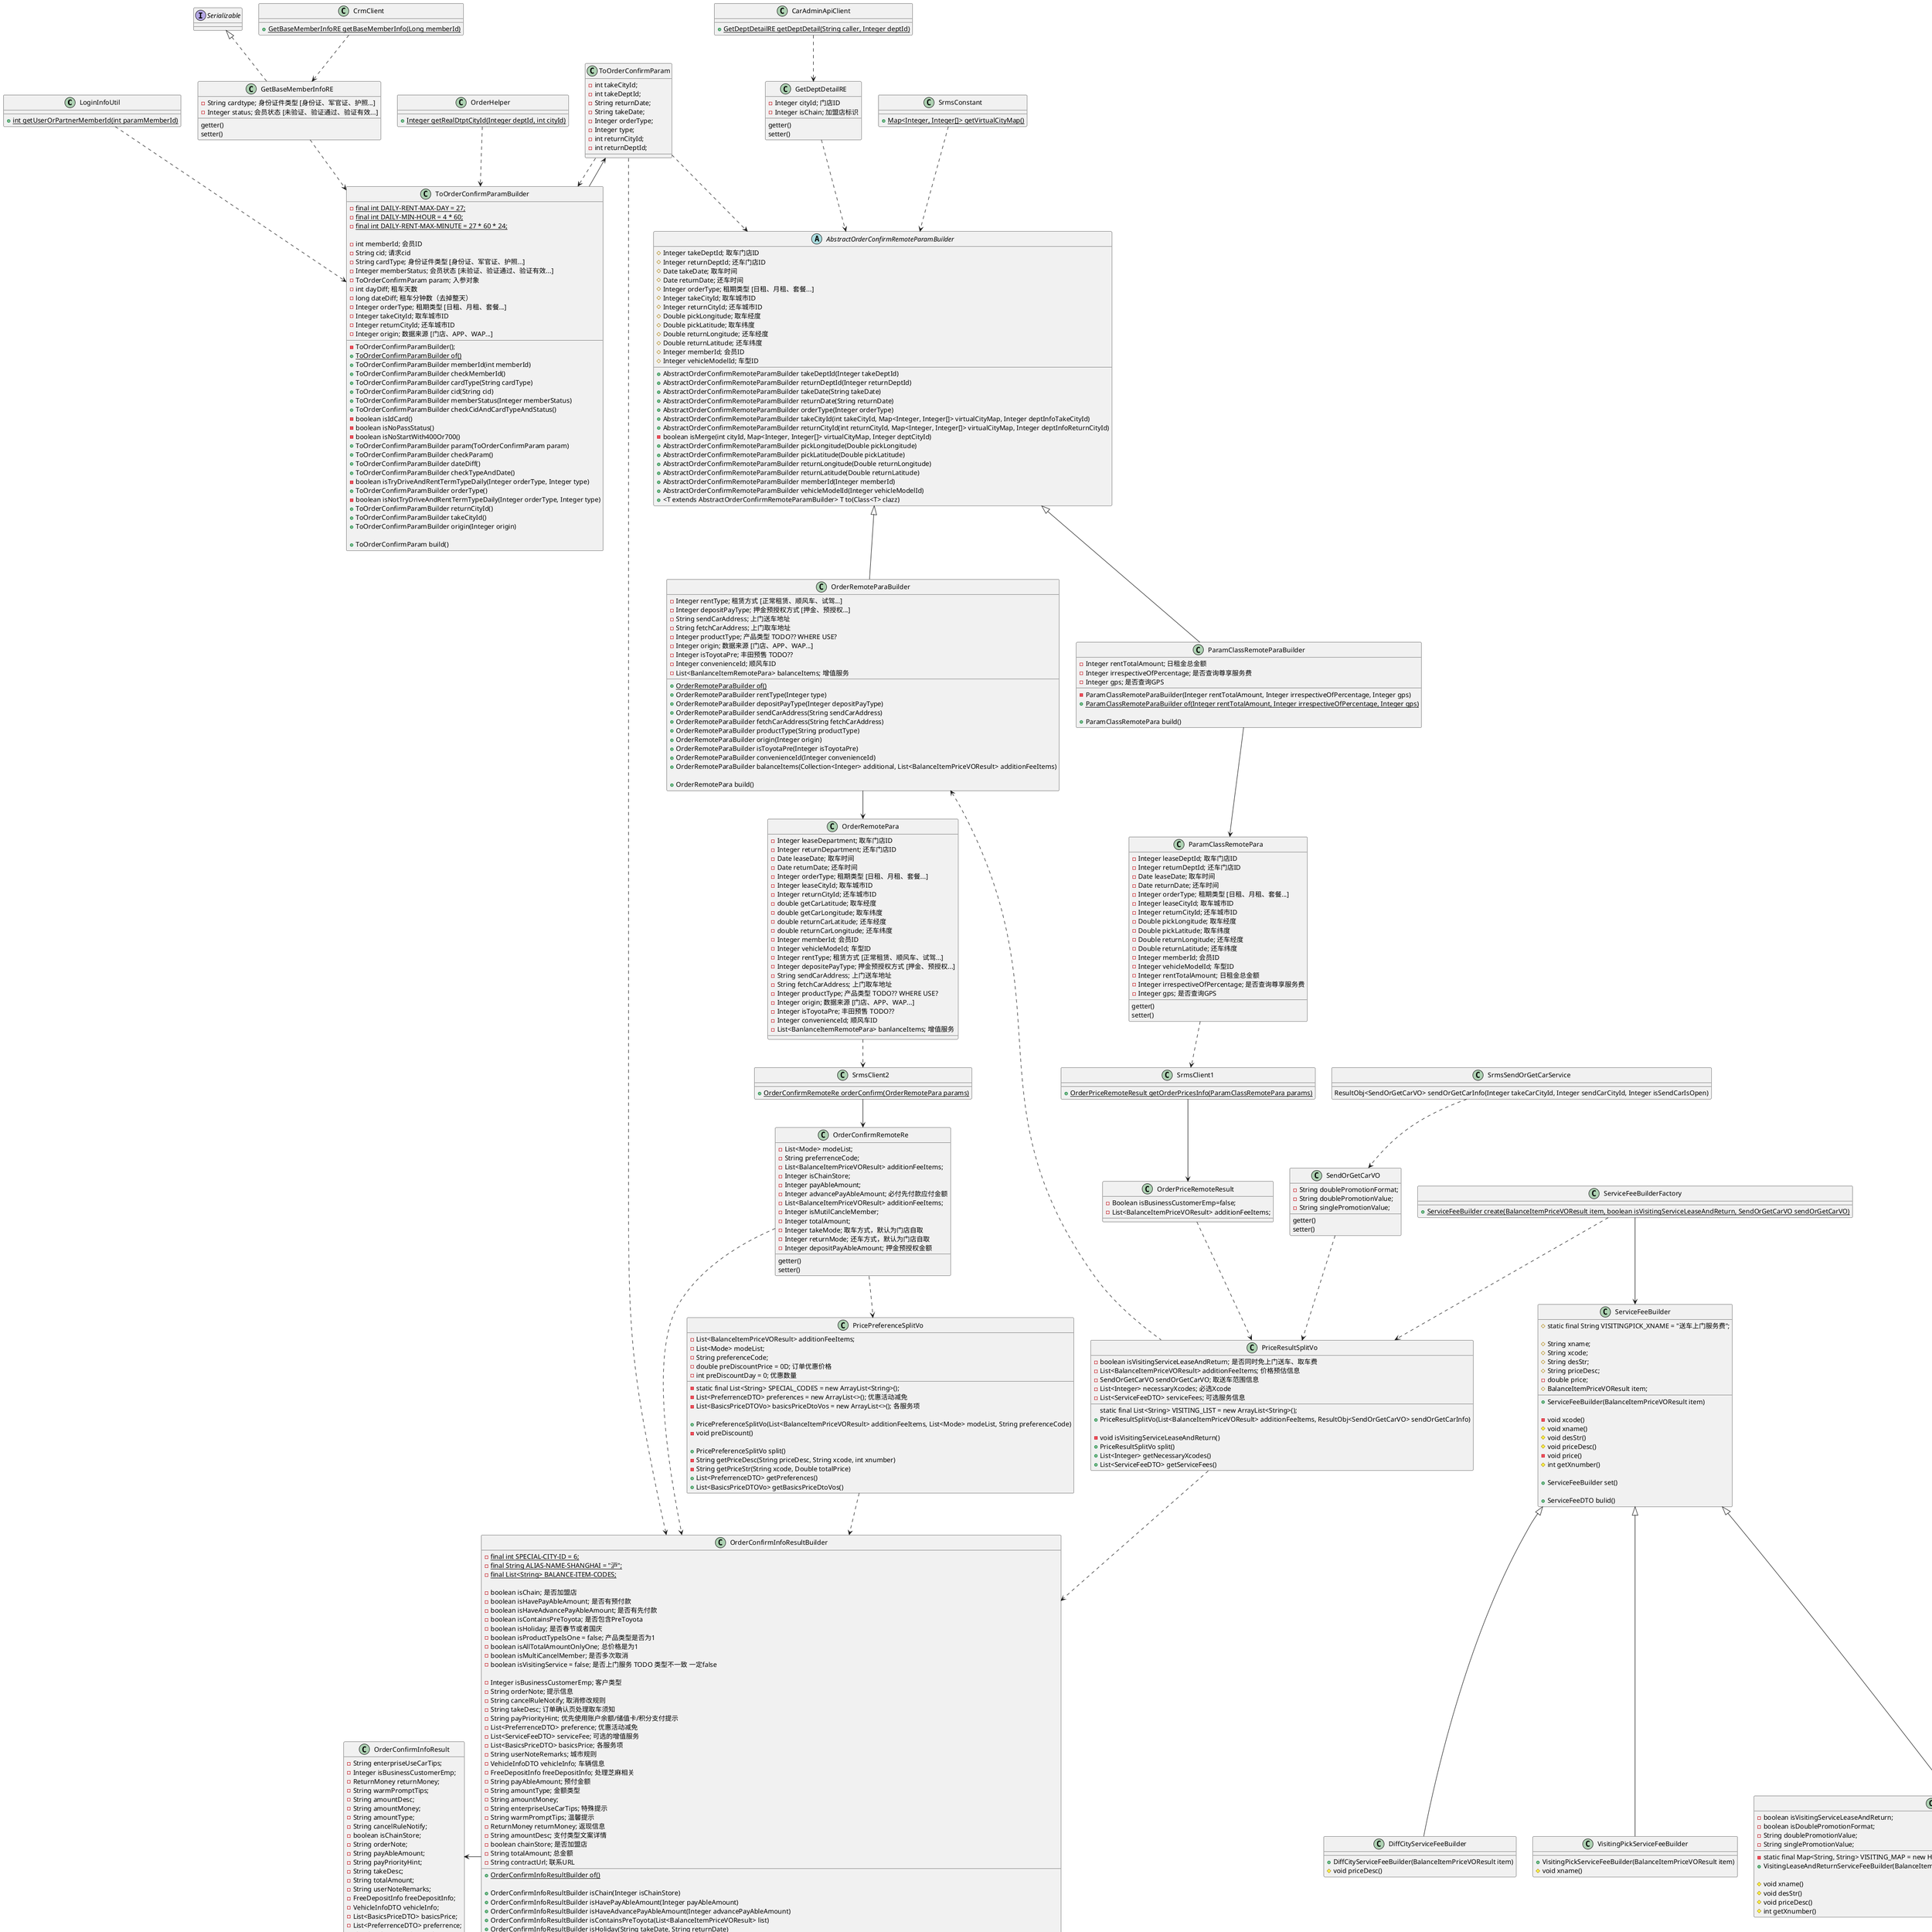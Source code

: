 @startuml

class LoginInfoUtil {
    + {static} int getUserOrPartnerMemberId(int paramMemberId)
}

class GetBaseMemberInfoRE implements Serializable {
    - String cardtype; 身份证件类型 [身份证、军官证、护照...]
    - Integer status; 会员状态 [未验证、验证通过、验证有效...]
    getter()
    setter()
}

class CrmClient {
    + {static} GetBaseMemberInfoRE getBaseMemberInfo(Long memberId)
}
class OrderHelper {
    + {static} Integer getRealDtptCityId(Integer deptId, int cityId)
}

class ToOrderConfirmParamBuilder {

    - {static} final int DAILY-RENT-MAX-DAY = 27;
    - {static} final int DAILY-MIN-HOUR = 4 * 60;
    - {static} final int DAILY-RENT-MAX-MINUTE = 27 * 60 * 24;

    - int memberId; 会员ID
    - String cid; 请求cid
    - String cardType; 身份证件类型 [身份证、军官证、护照...]
    - Integer memberStatus; 会员状态 [未验证、验证通过、验证有效...]
    - ToOrderConfirmParam param; 入参对象
    - int dayDiff; 租车天数
    - long dateDiff; 租车分钟数（去掉整天）
    - Integer orderType; 租期类型 [日租、月租、套餐...]
    - Integer takeCityId; 取车城市ID
    - Integer returnCityId; 还车城市ID
    - Integer origin; 数据来源 [门店、APP、WAP...]

    - ToOrderConfirmParamBuilder();
    + {static} ToOrderConfirmParamBuilder of()
    + ToOrderConfirmParamBuilder memberId(int memberId)
    + ToOrderConfirmParamBuilder checkMemberId()
    + ToOrderConfirmParamBuilder cardType(String cardType)
    + ToOrderConfirmParamBuilder cid(String cid)
    + ToOrderConfirmParamBuilder memberStatus(Integer memberStatus)
    + ToOrderConfirmParamBuilder checkCidAndCardTypeAndStatus()
    - boolean isIdCard()
    - boolean isNoPassStatus()
    - boolean isNoStartWith400Or700()
    + ToOrderConfirmParamBuilder param(ToOrderConfirmParam param)
    + ToOrderConfirmParamBuilder checkParam()
    + ToOrderConfirmParamBuilder dateDiff()
    + ToOrderConfirmParamBuilder checkTypeAndDate()
    - boolean isTryDriveAndRentTermTypeDaily(Integer orderType, Integer type)
    + ToOrderConfirmParamBuilder orderType()
    - boolean isNotTryDriveAndRentTermTypeDaily(Integer orderType, Integer type)
    + ToOrderConfirmParamBuilder returnCityId()
    + ToOrderConfirmParamBuilder takeCityId()
    + ToOrderConfirmParamBuilder origin(Integer origin)

    + ToOrderConfirmParam build()
}

class ToOrderConfirmParam {
    - int takeCityId;
    - int takeDeptId;
    - String returnDate;
    - String takeDate;
    - Integer orderType;
    - Integer type;
    - int returnCityId;
    - int returnDeptId;
}

CrmClient ..> GetBaseMemberInfoRE
LoginInfoUtil ..> ToOrderConfirmParamBuilder
GetBaseMemberInfoRE ..> ToOrderConfirmParamBuilder
OrderHelper ..> ToOrderConfirmParamBuilder
ToOrderConfirmParam ..> ToOrderConfirmParamBuilder

ToOrderConfirmParamBuilder --> ToOrderConfirmParam

class CarAdminApiClient {
    + {static} GetDeptDetailRE getDeptDetail(String caller, Integer deptId)
}

class GetDeptDetailRE {
    - Integer cityId; 门店ID
    - Integer isChain; 加盟店标识
    getter()
    setter()
}

class SrmsConstant {
    + {static} Map<Integer, Integer[]> getVirtualCityMap()
}

abstract class AbstractOrderConfirmRemoteParamBuilder {
    # Integer takeDeptId; 取车门店ID
    # Integer returnDeptId; 还车门店ID
    # Date takeDate; 取车时间
    # Date returnDate; 还车时间
    # Integer orderType; 租期类型 [日租、月租、套餐...]
    # Integer takeCityId; 取车城市ID
    # Integer returnCityId; 还车城市ID
    # Double pickLongitude; 取车经度
    # Double pickLatitude; 取车纬度
    # Double returnLongitude; 还车经度
    # Double returnLatitude; 还车纬度
    # Integer memberId; 会员ID
    # Integer vehicleModelId; 车型ID

    + AbstractOrderConfirmRemoteParamBuilder takeDeptId(Integer takeDeptId)
    + AbstractOrderConfirmRemoteParamBuilder returnDeptId(Integer returnDeptId)
    + AbstractOrderConfirmRemoteParamBuilder takeDate(String takeDate)
    + AbstractOrderConfirmRemoteParamBuilder returnDate(String returnDate)
    + AbstractOrderConfirmRemoteParamBuilder orderType(Integer orderType)
    + AbstractOrderConfirmRemoteParamBuilder takeCityId(int takeCityId, Map<Integer, Integer[]> virtualCityMap, Integer deptInfoTakeCityId)
    + AbstractOrderConfirmRemoteParamBuilder returnCityId(int returnCityId, Map<Integer, Integer[]> virtualCityMap, Integer deptInfoReturnCityId)
    - boolean isMerge(int cityId, Map<Integer, Integer[]> virtualCityMap, Integer deptCityId)
    + AbstractOrderConfirmRemoteParamBuilder pickLongitude(Double pickLongitude)
    + AbstractOrderConfirmRemoteParamBuilder pickLatitude(Double pickLatitude)
    + AbstractOrderConfirmRemoteParamBuilder returnLongitude(Double returnLongitude)
    + AbstractOrderConfirmRemoteParamBuilder returnLatitude(Double returnLatitude)
    + AbstractOrderConfirmRemoteParamBuilder memberId(Integer memberId)
    + AbstractOrderConfirmRemoteParamBuilder vehicleModelId(Integer vehicleModelId)
    + <T extends AbstractOrderConfirmRemoteParamBuilder> T to(Class<T> clazz)
}

CarAdminApiClient ..> GetDeptDetailRE
GetDeptDetailRE ..> AbstractOrderConfirmRemoteParamBuilder
SrmsConstant ..> AbstractOrderConfirmRemoteParamBuilder
ToOrderConfirmParam ..> AbstractOrderConfirmRemoteParamBuilder

class OrderRemoteParaBuilder extends AbstractOrderConfirmRemoteParamBuilder{
    - Integer rentType; 租赁方式 [正常租赁、顺风车、试驾...]
    - Integer depositPayType; 押金预授权方式 [押金、预授权...]
    - String sendCarAddress; 上门送车地址
    - String fetchCarAddress; 上门取车地址
    - Integer productType; 产品类型 TODO?? WHERE USE?
    - Integer origin; 数据来源 [门店、APP、WAP...]
    - Integer isToyotaPre; 丰田预售 TODO??
    - Integer convenienceId; 顺风车ID
    - List<BanlanceItemRemotePara> balanceItems; 增值服务

    + {static} OrderRemoteParaBuilder of()
    + OrderRemoteParaBuilder rentType(Integer type)
    + OrderRemoteParaBuilder depositPayType(Integer depositPayType)
    + OrderRemoteParaBuilder sendCarAddress(String sendCarAddress)
    + OrderRemoteParaBuilder fetchCarAddress(String fetchCarAddress)
    + OrderRemoteParaBuilder productType(String productType)
    + OrderRemoteParaBuilder origin(Integer origin)
    + OrderRemoteParaBuilder isToyotaPre(Integer isToyotaPre)
    + OrderRemoteParaBuilder convenienceId(Integer convenienceId)
    + OrderRemoteParaBuilder balanceItems(Collection<Integer> additional, List<BalanceItemPriceVOResult> additionFeeItems)

    + OrderRemotePara build()
}

class ParamClassRemoteParaBuilder extends AbstractOrderConfirmRemoteParamBuilder {
    - Integer rentTotalAmount; 日租金总金额
    - Integer irrespectiveOfPercentage; 是否查询尊享服务费
    - Integer gps; 是否查询GPS

    - ParamClassRemoteParaBuilder(Integer rentTotalAmount, Integer irrespectiveOfPercentage, Integer gps)
    + {static} ParamClassRemoteParaBuilder of(Integer rentTotalAmount, Integer irrespectiveOfPercentage, Integer gps)

    + ParamClassRemotePara build()
}

class ParamClassRemotePara {
    - Integer leaseDeptId; 取车门店ID
    - Integer returnDeptId; 还车门店ID
    - Date leaseDate; 取车时间
    - Date returnDate; 还车时间
    - Integer orderType; 租期类型 [日租、月租、套餐...]
    - Integer leaseCityId; 取车城市ID
    - Integer returnCityId; 还车城市ID
    - Double pickLongitude; 取车经度
    - Double pickLatitude; 取车纬度
    - Double returnLongitude; 还车经度
    - Double returnLatitude; 还车纬度
    - Integer memberId; 会员ID
    - Integer vehicleModelId; 车型ID
    - Integer rentTotalAmount; 日租金总金额
    - Integer irrespectiveOfPercentage; 是否查询尊享服务费
    - Integer gps; 是否查询GPS
    getter()
    setter()
}

class OrderRemotePara {
    - Integer leaseDepartment; 取车门店ID
    - Integer returnDepartment; 还车门店ID
    - Date leaseDate; 取车时间
    - Date returnDate; 还车时间
    - Integer orderType; 租期类型 [日租、月租、套餐...]
    - Integer leaseCityId; 取车城市ID
    - Integer returnCityId; 还车城市ID
    - double getCarLatitude; 取车经度
    - double getCarLongitude; 取车纬度
    - double returnCarLatitude; 还车经度
    - double returnCarLongitude; 还车纬度
    - Integer memberId; 会员ID
    - Integer vehicleModeId; 车型ID
    - Integer rentType; 租赁方式 [正常租赁、顺风车、试驾...]
    - Integer depositePayType; 押金预授权方式 [押金、预授权...]
    - String sendCarAddress; 上门送车地址
    - String fetchCarAddress; 上门取车地址
    - Integer productType; 产品类型 TODO?? WHERE USE?
    - Integer origin; 数据来源 [门店、APP、WAP...]
    - Integer isToyotaPre; 丰田预售 TODO??
    - Integer convenienceId; 顺风车ID
    - List<BanlanceItemRemotePara> banlanceItems; 增值服务
}

ParamClassRemoteParaBuilder --> ParamClassRemotePara
OrderRemoteParaBuilder --> OrderRemotePara

class SrmsClient1 {
    + {static} OrderPriceRemoteResult getOrderPricesInfo(ParamClassRemotePara params)
}

class SrmsClient2 {
    + {static} OrderConfirmRemoteRe orderConfirm(OrderRemotePara params)
}

ParamClassRemotePara ..> SrmsClient1
OrderRemotePara ..> SrmsClient2


class OrderPriceRemoteResult {
    - Boolean isBusinessCustomerEmp=false;
    - List<BalanceItemPriceVOResult> additionFeeItems;
}

SrmsClient1 --> OrderPriceRemoteResult
OrderPriceRemoteResult ..> PriceResultSplitVo
SrmsSendOrGetCarService ..> SendOrGetCarVO
SendOrGetCarVO ..> PriceResultSplitVo

ServiceFeeBuilderFactory ..> PriceResultSplitVo
ServiceFeeBuilderFactory --> ServiceFeeBuilder
PriceResultSplitVo .up.> OrderRemoteParaBuilder
PriceResultSplitVo ..> OrderConfirmInfoResultBuilder


class SrmsSendOrGetCarService {
    ResultObj<SendOrGetCarVO> sendOrGetCarInfo(Integer takeCarCityId, Integer sendCarCityId, Integer isSendCarIsOpen)
}

class SendOrGetCarVO {
    - String doublePromotionFormat;
    - String doublePromotionValue;
    - String singlePromotionValue;

    getter()
    setter()
}

class ServiceFeeBuilderFactory {
    + {static} ServiceFeeBuilder create(BalanceItemPriceVOResult item, boolean isVisitingServiceLeaseAndReturn, SendOrGetCarVO sendOrGetCarVO)
}

class ServiceFeeBuilder {
    # static final String VISITINGPICK_XNAME = "送车上门服务费";

    # String xname;
    # String xcode;
    # String desStr;
    # String priceDesc;
    - double price;
    # BalanceItemPriceVOResult item;

    + ServiceFeeBuilder(BalanceItemPriceVOResult item)

    - void xcode()
    # void xname()
    # void desStr()
    # void priceDesc()
    - void price()
    # int getXnumber()

    + ServiceFeeBuilder set()

    + ServiceFeeDTO bulid()
}

class DiffCityServiceFeeBuilder extends ServiceFeeBuilder {

    + DiffCityServiceFeeBuilder(BalanceItemPriceVOResult item)
    # void priceDesc()
}

class VisitingPickServiceFeeBuilder extends ServiceFeeBuilder {

    + VisitingPickServiceFeeBuilder(BalanceItemPriceVOResult item)
    # void xname()
}

class VisitingLeaseAndReturnServiceFeeBuilder extends ServiceFeeBuilder {

    - static final Map<String, String> VISITING_MAP = new HashMap<String, String>();

    - boolean isVisitingServiceLeaseAndReturn;
    - boolean isDoublePromotionFormat;
    - String doublePromotionValue;
    - String singlePromotionValue;

    + VisitingLeaseAndReturnServiceFeeBuilder(BalanceItemPriceVOResult item, boolean isVisitingServiceLeaseAndReturn, SendOrGetCarVO sendOrGetCarVO)

    # void xname()
    # void desStr()
    # void priceDesc()
    # int getXnumber()

}



class PriceResultSplitVo {
    static final List<String> VISITING_LIST = new ArrayList<String>();

    - boolean isVisitingServiceLeaseAndReturn; 是否同时免上门送车、取车费
    - List<BalanceItemPriceVOResult> additionFeeItems; 价格预估信息
    - SendOrGetCarVO sendOrGetCarVO; 取送车范围信息
    - List<Integer> necessaryXcodes; 必选Xcode
    - List<ServiceFeeDTO> serviceFees; 可选服务信息

    + PriceResultSplitVo(List<BalanceItemPriceVOResult> additionFeeItems, ResultObj<SendOrGetCarVO> sendOrGetCarInfo)

    - void isVisitingServiceLeaseAndReturn()
    + PriceResultSplitVo split()
    + List<Integer> getNecessaryXcodes()
    + List<ServiceFeeDTO> getServiceFees()
}




class OrderConfirmRemoteRe {
    - List<Mode> modeList;
    - String preferrenceCode;
    - List<BalanceItemPriceVOResult> additionFeeItems;
    - Integer isChainStore;
    - Integer payAbleAmount;
    - Integer advancePayAbleAmount; 必付先付款应付金额
    - List<BalanceItemPriceVOResult> additionFeeItems;
    - Integer isMutilCancleMember;
    - Integer totalAmount;
    - Integer takeMode; 取车方式，默认为门店自取
    - Integer returnMode; 还车方式，默认为门店自取
    - Integer depositPayAbleAmount; 押金预授权金额

    getter()
    setter()
}

SrmsClient2 --> OrderConfirmRemoteRe

class PricePreferenceSplitVo {

    - static final List<String> SPECIAL_CODES = new ArrayList<String>();

    - List<BalanceItemPriceVOResult> additionFeeItems;
    - List<Mode> modeList;
    - String preferenceCode;
    - double preDiscountPrice = 0D; 订单优惠价格
    - int preDiscountDay = 0; 优惠数量
    - List<PreferrenceDTO> preferences = new ArrayList<>(); 优惠活动减免
    - List<BasicsPriceDTOVo> basicsPriceDtoVos = new ArrayList<>(); 各服务项

    + PricePreferenceSplitVo(List<BalanceItemPriceVOResult> additionFeeItems, List<Mode> modeList, String preferenceCode)
    - void preDiscount()

    + PricePreferenceSplitVo split()
    - String getPriceDesc(String priceDesc, String xcode, int xnumber)
    - String getPriceStr(String xcode, Double totalPrice)
    + List<PreferrenceDTO> getPreferences()
    + List<BasicsPriceDTOVo> getBasicsPriceDtoVos()
}

OrderConfirmRemoteRe ..> PricePreferenceSplitVo
OrderConfirmRemoteRe ..> OrderConfirmInfoResultBuilder
PricePreferenceSplitVo ..> OrderConfirmInfoResultBuilder
ToOrderConfirmParam ..> OrderConfirmInfoResultBuilder

class OrderConfirmInfoResultBuilder {
    - {static} final int SPECIAL-CITY-ID = 6;
    - {static} final String ALIAS-NAME-SHANGHAI = "沪";
    - {static} final List<String> BALANCE-ITEM-CODES;

    - boolean isChain; 是否加盟店
    - boolean isHavePayAbleAmount; 是否有预付款
    - boolean isHaveAdvancePayAbleAmount; 是否有先付款
    - boolean isContainsPreToyota; 是否包含PreToyota
    - boolean isHoliday; 是否春节或者国庆
    - boolean isProductTypeIsOne = false; 产品类型是否为1
    - boolean isAllTotalAmountOnlyOne; 总价格是为1
    - boolean isMultiCancelMember; 是否多次取消
    - boolean isVisitingService = false; 是否上门服务 TODO 类型不一致 一定false

    - Integer isBusinessCustomerEmp; 客户类型
    - String orderNote; 提示信息
    - String cancelRuleNotify; 取消修改规则
    - String takeDesc; 订单确认页处理取车须知
    - String payPriorityHint; 优先使用账户余额/储值卡/积分支付提示
    - List<PreferrenceDTO> preference; 优惠活动减免
    - List<ServiceFeeDTO> serviceFee; 可选的增值服务
    - List<BasicsPriceDTO> basicsPrice; 各服务项
    - String userNoteRemarks; 城市规则
    - VehicleInfoDTO vehicleInfo; 车辆信息
    - FreeDepositInfo freeDepositInfo; 处理芝麻相关
    - String payAbleAmount; 预付金额
    - String amountType; 金额类型
    - String amountMoney;
    - String enterpriseUseCarTips; 特殊提示
    - String warmPromptTips; 温馨提示
    - ReturnMoney returnMoney; 返现信息
    - String amountDesc; 支付类型文案详情
    - boolean chainStore; 是否加盟店
    - String totalAmount; 总金额
    - String contractUrl; 联系URL

    + {static} OrderConfirmInfoResultBuilder of()

    + OrderConfirmInfoResultBuilder isChain(Integer isChainStore)
    + OrderConfirmInfoResultBuilder isHavePayAbleAmount(Integer payAbleAmount)
    + OrderConfirmInfoResultBuilder isHaveAdvancePayAbleAmount(Integer advancePayAbleAmount)
    + OrderConfirmInfoResultBuilder isContainsPreToyota(List<BalanceItemPriceVOResult> list)
    + OrderConfirmInfoResultBuilder isHoliday(String takeDate, String returnDate)
    + OrderConfirmInfoResultBuilder isAllTotalAmountOnlyOne(Integer allTotalAmount)
    + OrderConfirmInfoResultBuilder isMultiCancelMember(Integer isMultiCancelMember)
    + OrderConfirmInfoResultBuilder isBusinessCustomerEmp(Boolean isBusinessCustomerEmp, Integer isChain, Integer type, boolean isCustomer)
    + OrderConfirmInfoResultBuilder orderNote(Integer payAbleAmount, Integer totalAmount, Integer orderType)
    + OrderConfirmInfoResultBuilder cancelRuleNotify(OrderRemotePara orderRemotePara, Integer isMutilCancleMember, Integer takeMode, Integer returnMode, Integer payAbleAmount)
    + OrderConfirmInfoResultBuilder takeDesc(String idType, Integer depositPayAbleAmount)
    + OrderConfirmInfoResultBuilder payPriorityHint(String payPriorityHint)
    + OrderConfirmInfoResultBuilder preference(List<BalanceItemPriceVOResult> preference, int convenienceId)
    + OrderConfirmInfoResultBuilder serviceFee(List<BalanceItemPriceVOResult> additionFeeItems, int convenienceId)
    - ServiceFeeDTO getServiceFeeDTO(BalanceItemPriceVOResult prResult)
    + OrderConfirmInfoResultBuilder basicsPrice(List<BalanceItemPriceVOResult> additionFeeItems, int convenienceId)
    + OrderConfirmInfoResultBuilder userNoteRemarks(List<Mode> modeList, int takeCityId, int returnCityId, int vehicleId)
    + OrderConfirmInfoResultBuilder vehicleInfo(List<Mode> modeList, int takeCityId, int returnCityId, List<CityTO> cityList, String fetchCarAddress, String sendCarAddress)
    - String getVehicleModelDetail(String vehicleModeDetail, Integer modeCapacity)
    - String getVirtualCityName(int cityId, List<CityTO> cityList, String defaultCityName)
    + OrderConfirmInfoResultBuilder freeDepositInfo(Integer depositPayAbleAmount, String appVersion, long memberId)
    + OrderConfirmInfoResultBuilder payAbleAmount(Integer payAbleAmount)
    + OrderConfirmInfoResultBuilder amountType()
    + OrderConfirmInfoResultBuilder amountMoney(Integer payAbleAmount, Integer totalAmount)
    + OrderConfirmInfoResultBuilder enterpriseUseCarTips(Integer type, boolean isCustomer)
    + OrderConfirmInfoResultBuilder warmPromptTips(Integer type)
    + OrderConfirmInfoResultBuilder returnMoney(Integer type, int vehicleId, Double refundableAmountOfTryDrive)
    + OrderConfirmInfoResultBuilder chainStore(Integer isChainStore)
    + OrderConfirmInfoResultBuilder totalAmount(Integer totalAmount)
    + OrderConfirmInfoResultBuilder contractUrl(String contractUrl)

    + OrderConfirmInfoResult build()

}

class OrderConfirmInfoResult {
    - String enterpriseUseCarTips;
    - Integer isBusinessCustomerEmp;
    - ReturnMoney returnMoney;
    - String warmPromptTips;
    - String amountDesc;
    - String amountMoney;
    - String amountType;
    - String cancelRuleNotify;
    - boolean isChainStore;
    - String orderNote;
    - String payAbleAmount;
    - String payPriorityHint;
    - String takeDesc;
    - String totalAmount;
    - String userNoteRemarks;
    - FreeDepositInfo freeDepositInfo;
    - VehicleInfoDTO vehicleInfo;
    - List<BasicsPriceDTO> basicsPrice;
    - List<PreferrenceDTO> preferrence;
    - List<ServiceFeeDTO> serviceFee;
    - String contractURL;

    getter()
    setter()
}

OrderConfirmInfoResultBuilder -left-> OrderConfirmInfoResult

@enduml